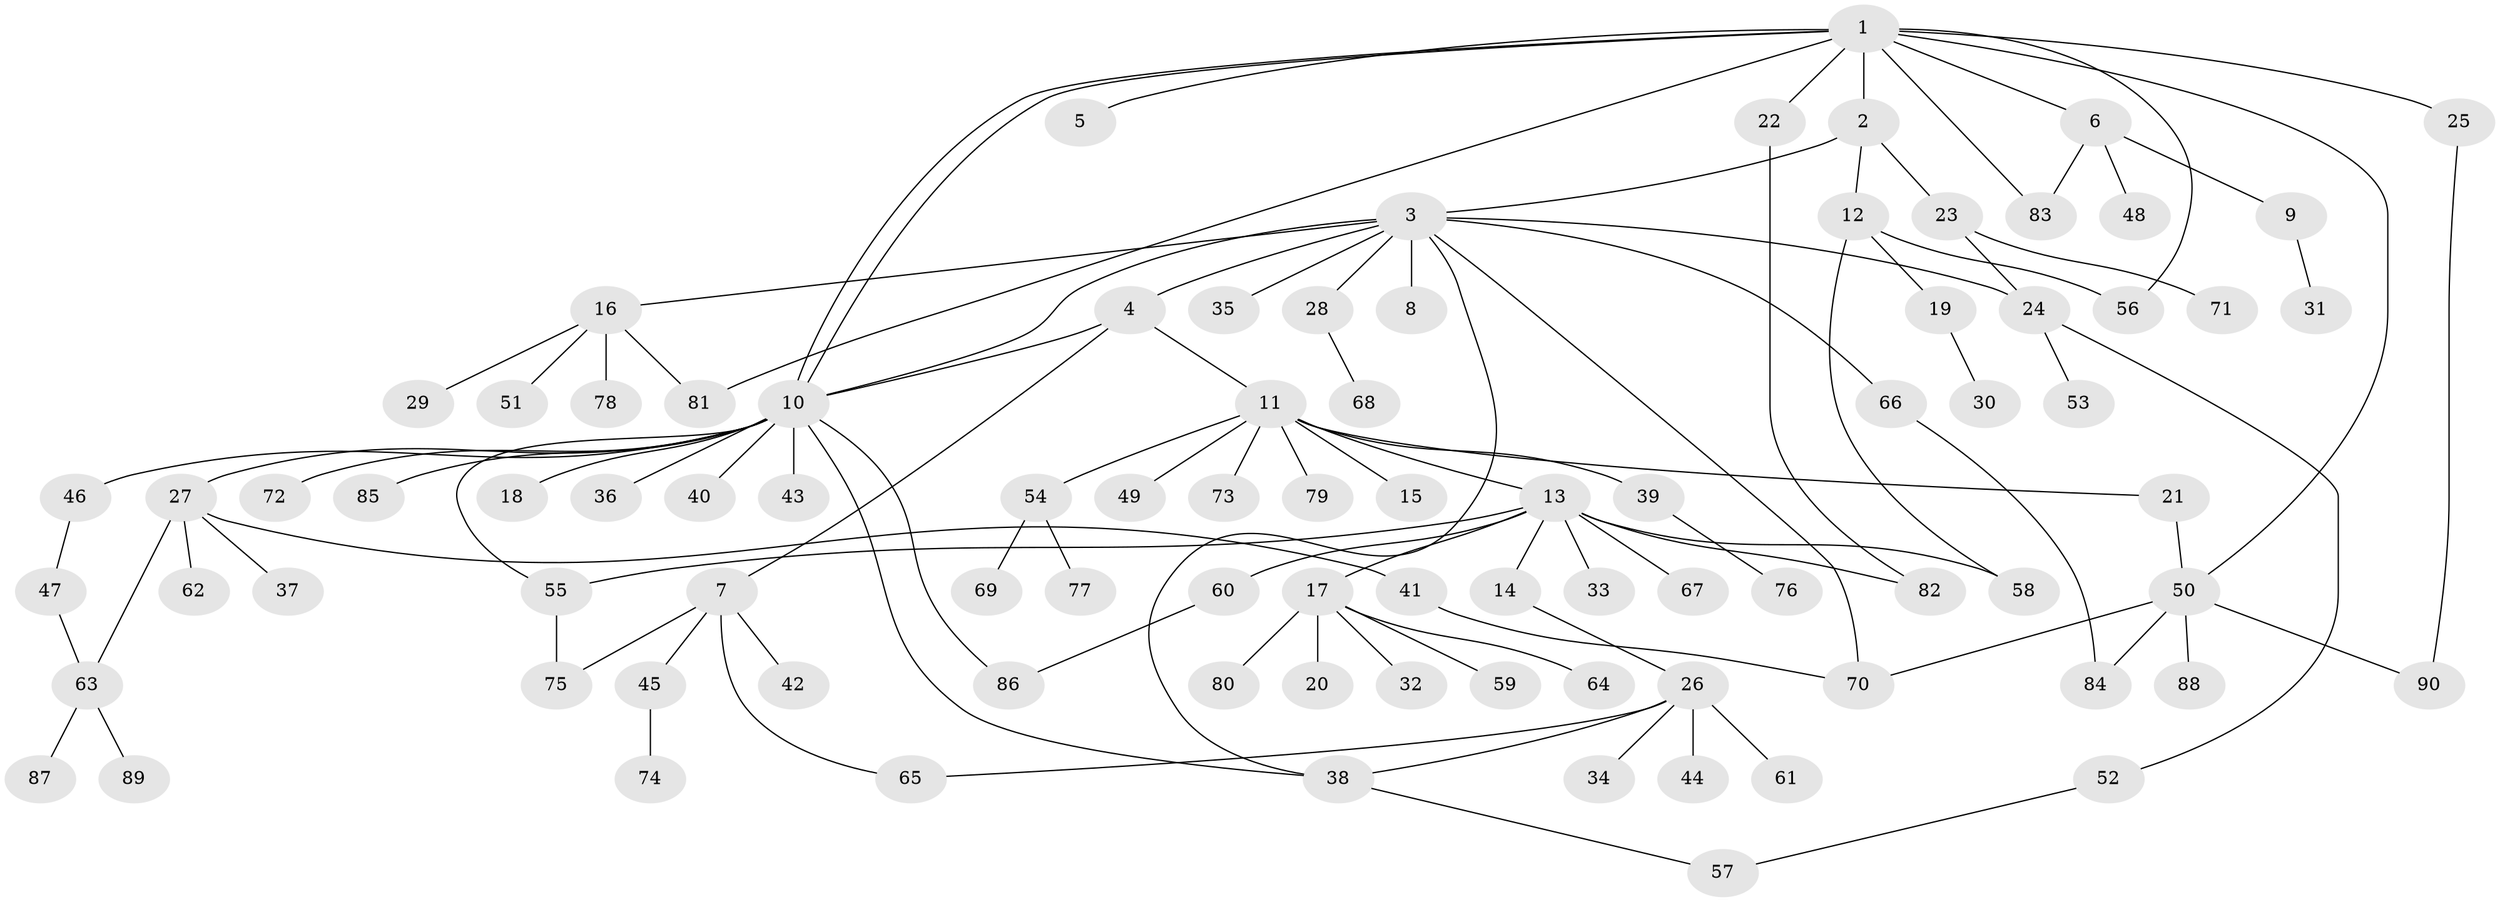 // Generated by graph-tools (version 1.1) at 2025/01/03/09/25 03:01:46]
// undirected, 90 vertices, 111 edges
graph export_dot {
graph [start="1"]
  node [color=gray90,style=filled];
  1;
  2;
  3;
  4;
  5;
  6;
  7;
  8;
  9;
  10;
  11;
  12;
  13;
  14;
  15;
  16;
  17;
  18;
  19;
  20;
  21;
  22;
  23;
  24;
  25;
  26;
  27;
  28;
  29;
  30;
  31;
  32;
  33;
  34;
  35;
  36;
  37;
  38;
  39;
  40;
  41;
  42;
  43;
  44;
  45;
  46;
  47;
  48;
  49;
  50;
  51;
  52;
  53;
  54;
  55;
  56;
  57;
  58;
  59;
  60;
  61;
  62;
  63;
  64;
  65;
  66;
  67;
  68;
  69;
  70;
  71;
  72;
  73;
  74;
  75;
  76;
  77;
  78;
  79;
  80;
  81;
  82;
  83;
  84;
  85;
  86;
  87;
  88;
  89;
  90;
  1 -- 2;
  1 -- 5;
  1 -- 6;
  1 -- 10;
  1 -- 10;
  1 -- 22;
  1 -- 25;
  1 -- 50;
  1 -- 56;
  1 -- 81;
  1 -- 83;
  2 -- 3;
  2 -- 12;
  2 -- 23;
  3 -- 4;
  3 -- 8;
  3 -- 10;
  3 -- 16;
  3 -- 24;
  3 -- 28;
  3 -- 35;
  3 -- 38;
  3 -- 66;
  3 -- 70;
  4 -- 7;
  4 -- 10;
  4 -- 11;
  6 -- 9;
  6 -- 48;
  6 -- 83;
  7 -- 42;
  7 -- 45;
  7 -- 65;
  7 -- 75;
  9 -- 31;
  10 -- 18;
  10 -- 27;
  10 -- 36;
  10 -- 38;
  10 -- 40;
  10 -- 43;
  10 -- 46;
  10 -- 55;
  10 -- 72;
  10 -- 85;
  10 -- 86;
  11 -- 13;
  11 -- 15;
  11 -- 21;
  11 -- 39;
  11 -- 49;
  11 -- 54;
  11 -- 73;
  11 -- 79;
  12 -- 19;
  12 -- 56;
  12 -- 58;
  13 -- 14;
  13 -- 17;
  13 -- 33;
  13 -- 55;
  13 -- 58;
  13 -- 60;
  13 -- 67;
  13 -- 82;
  14 -- 26;
  16 -- 29;
  16 -- 51;
  16 -- 78;
  16 -- 81;
  17 -- 20;
  17 -- 32;
  17 -- 59;
  17 -- 64;
  17 -- 80;
  19 -- 30;
  21 -- 50;
  22 -- 82;
  23 -- 24;
  23 -- 71;
  24 -- 52;
  24 -- 53;
  25 -- 90;
  26 -- 34;
  26 -- 38;
  26 -- 44;
  26 -- 61;
  26 -- 65;
  27 -- 37;
  27 -- 41;
  27 -- 62;
  27 -- 63;
  28 -- 68;
  38 -- 57;
  39 -- 76;
  41 -- 70;
  45 -- 74;
  46 -- 47;
  47 -- 63;
  50 -- 70;
  50 -- 84;
  50 -- 88;
  50 -- 90;
  52 -- 57;
  54 -- 69;
  54 -- 77;
  55 -- 75;
  60 -- 86;
  63 -- 87;
  63 -- 89;
  66 -- 84;
}
